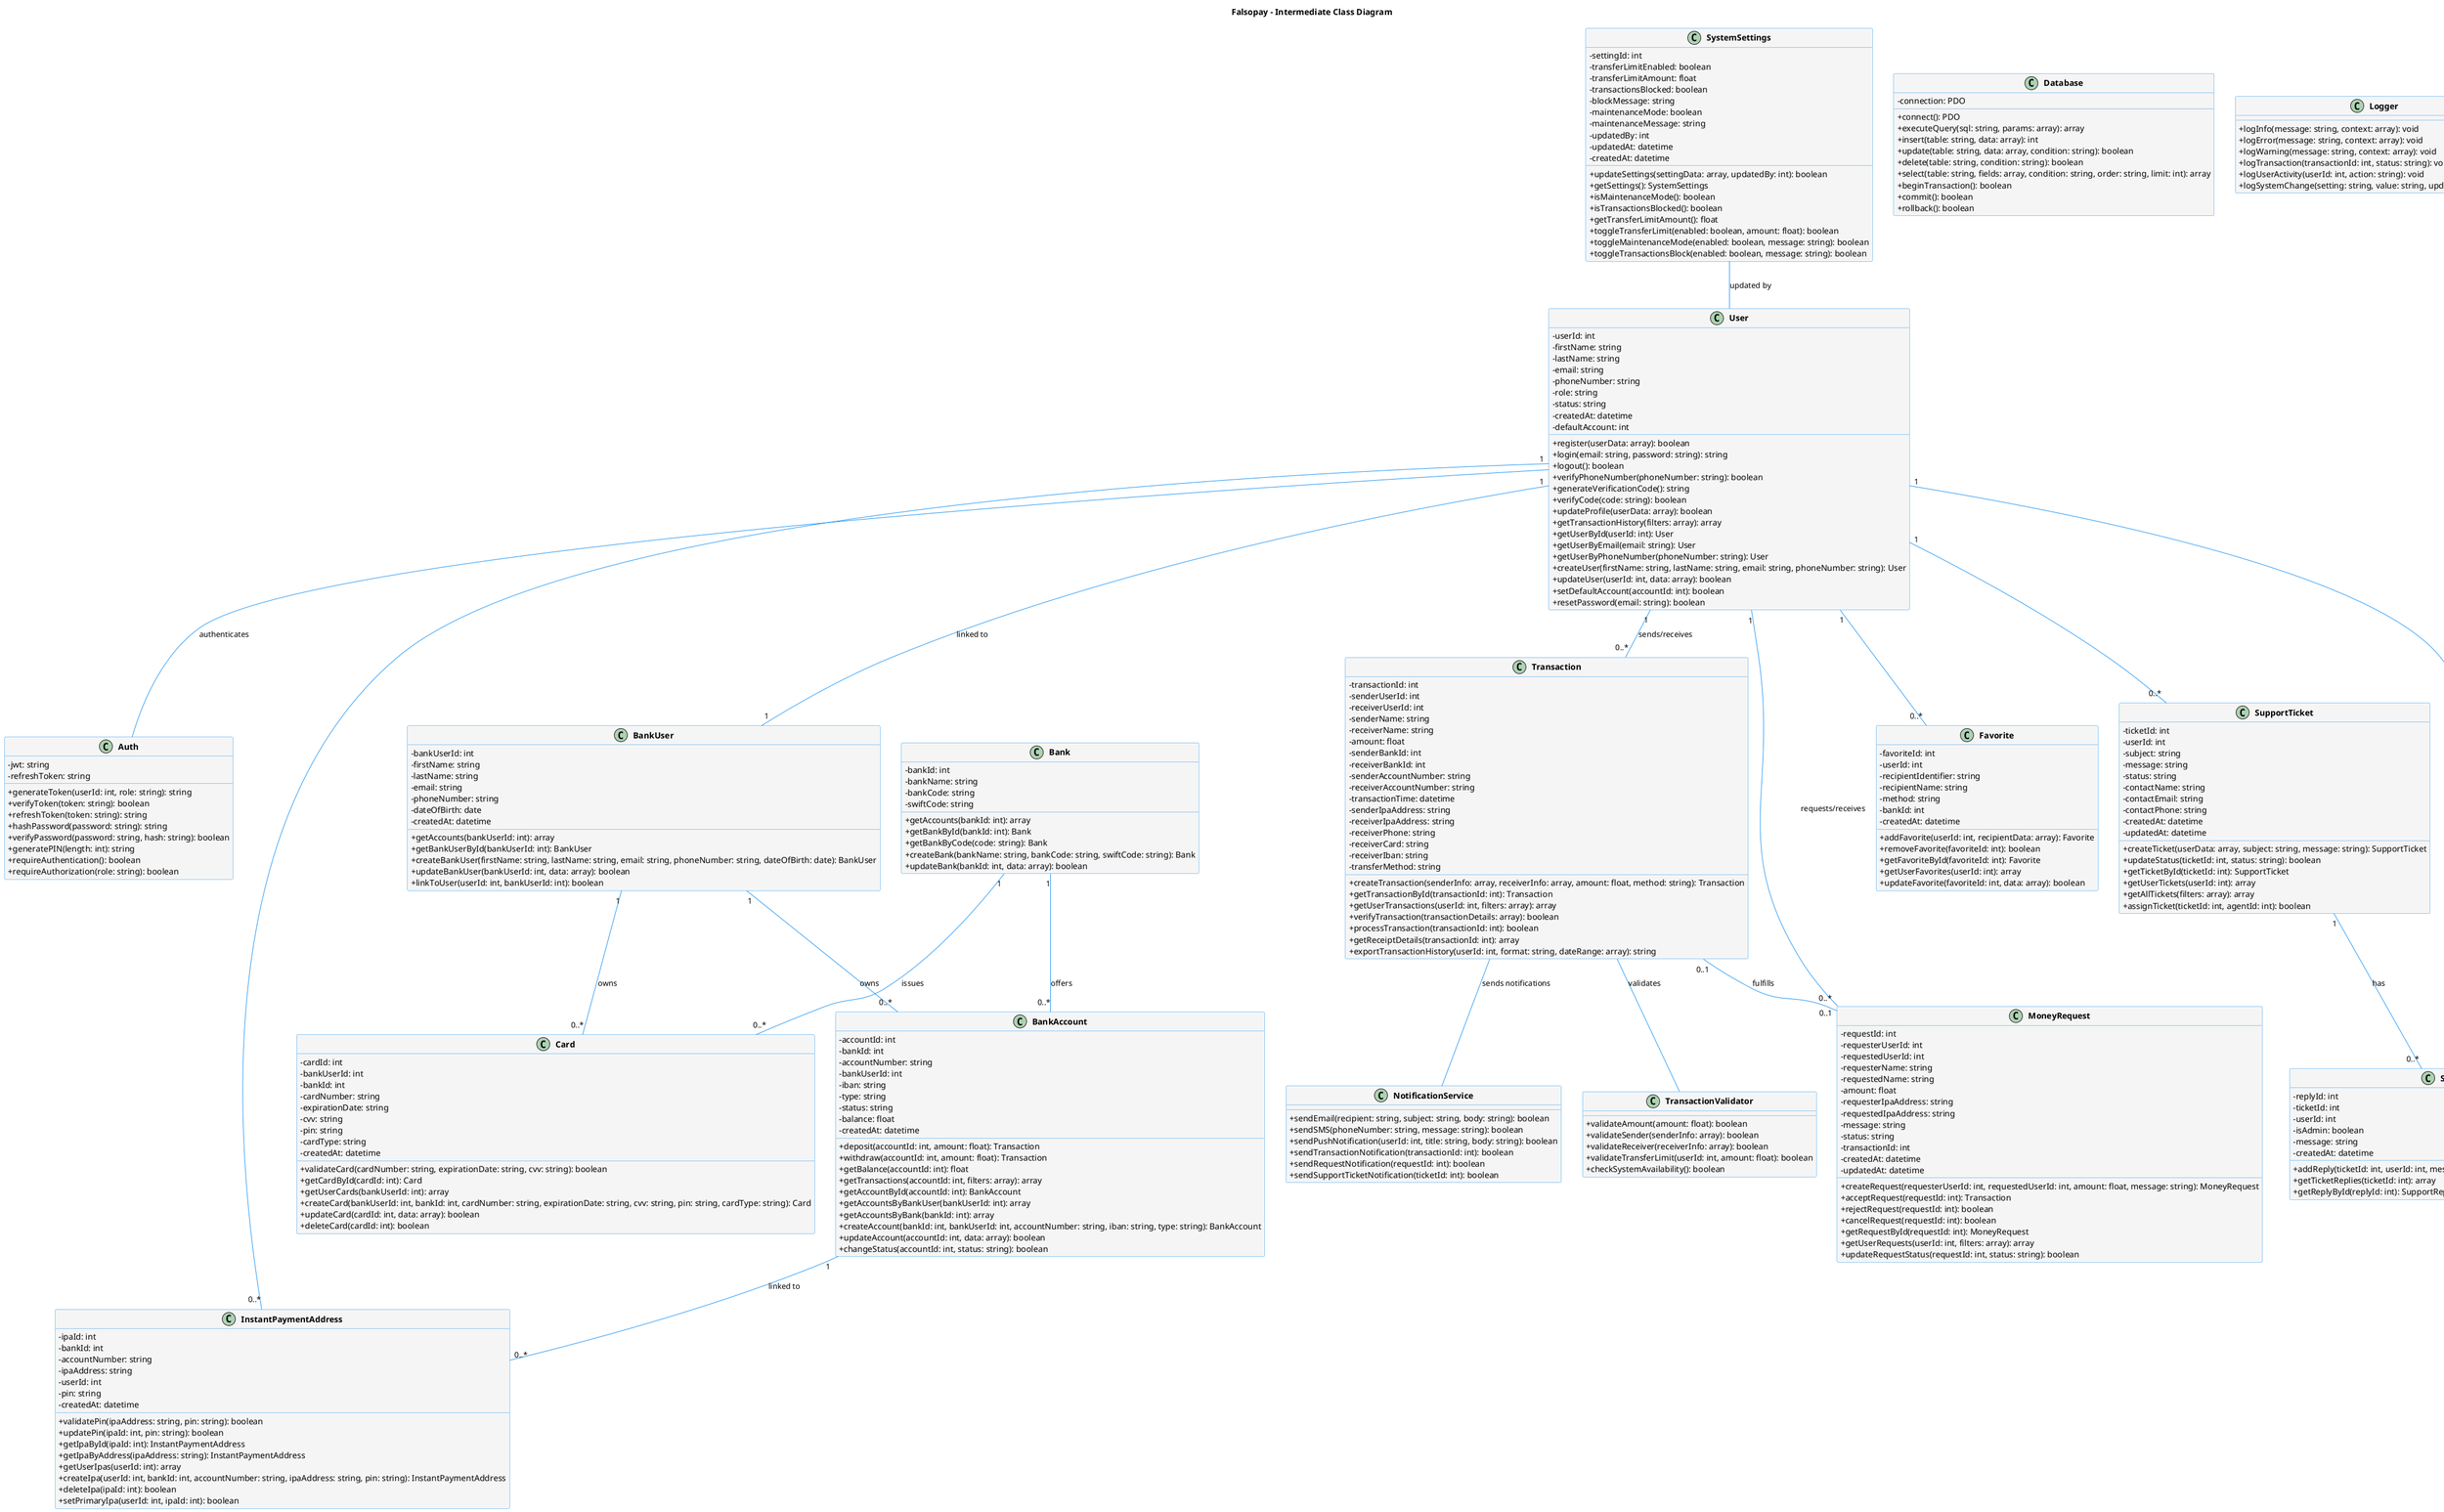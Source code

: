 @startuml Falsopay_Intermediate_Class_Diagram

' Basic styling
skinparam classAttributeIconSize 0
skinparam classFontStyle bold
skinparam classBackgroundColor #f5f5f5
skinparam classBorderColor #2196F3
skinparam arrowColor #2196F3
skinparam stereotypeCBackgroundColor #a3e4d7

' Title
title Falsopay - Intermediate Class Diagram

' User Management
class User {
  -userId: int
  -firstName: string
  -lastName: string
  -email: string
  -phoneNumber: string
  -role: string
  -status: string
  -createdAt: datetime
  -defaultAccount: int
  +register(userData: array): boolean
  +login(email: string, password: string): string
  +logout(): boolean
  +verifyPhoneNumber(phoneNumber: string): boolean
  +generateVerificationCode(): string
  +verifyCode(code: string): boolean
  +updateProfile(userData: array): boolean
  +getTransactionHistory(filters: array): array
  +getUserById(userId: int): User
  +getUserByEmail(email: string): User
  +getUserByPhoneNumber(phoneNumber: string): User
  +createUser(firstName: string, lastName: string, email: string, phoneNumber: string): User
  +updateUser(userId: int, data: array): boolean
  +setDefaultAccount(accountId: int): boolean
  +resetPassword(email: string): boolean
}

' Auth and Security
class Auth {
  -jwt: string
  -refreshToken: string
  +generateToken(userId: int, role: string): string
  +verifyToken(token: string): boolean
  +refreshToken(token: string): string
  +hashPassword(password: string): string
  +verifyPassword(password: string, hash: string): boolean
  +generatePIN(length: int): string
  +requireAuthentication(): boolean
  +requireAuthorization(role: string): boolean
}

' Bank and Account
class Bank {
  -bankId: int
  -bankName: string
  -bankCode: string
  -swiftCode: string
  +getAccounts(bankId: int): array
  +getBankById(bankId: int): Bank
  +getBankByCode(code: string): Bank
  +createBank(bankName: string, bankCode: string, swiftCode: string): Bank
  +updateBank(bankId: int, data: array): boolean
}

class BankUser {
  -bankUserId: int
  -firstName: string
  -lastName: string
  -email: string
  -phoneNumber: string
  -dateOfBirth: date
  -createdAt: datetime
  +getAccounts(bankUserId: int): array
  +getBankUserById(bankUserId: int): BankUser
  +createBankUser(firstName: string, lastName: string, email: string, phoneNumber: string, dateOfBirth: date): BankUser
  +updateBankUser(bankUserId: int, data: array): boolean
  +linkToUser(userId: int, bankUserId: int): boolean
}

class BankAccount {
  -accountId: int
  -bankId: int
  -accountNumber: string
  -bankUserId: int
  -iban: string
  -type: string
  -status: string
  -balance: float
  -createdAt: datetime
  +deposit(accountId: int, amount: float): Transaction
  +withdraw(accountId: int, amount: float): Transaction
  +getBalance(accountId: int): float
  +getTransactions(accountId: int, filters: array): array
  +getAccountById(accountId: int): BankAccount
  +getAccountsByBankUser(bankUserId: int): array
  +getAccountsByBank(bankId: int): array
  +createAccount(bankId: int, bankUserId: int, accountNumber: string, iban: string, type: string): BankAccount
  +updateAccount(accountId: int, data: array): boolean
  +changeStatus(accountId: int, status: string): boolean
}

' Payment Methods
class InstantPaymentAddress {
  -ipaId: int
  -bankId: int
  -accountNumber: string
  -ipaAddress: string
  -userId: int
  -pin: string
  -createdAt: datetime
  +validatePin(ipaAddress: string, pin: string): boolean
  +updatePin(ipaId: int, pin: string): boolean
  +getIpaById(ipaId: int): InstantPaymentAddress
  +getIpaByAddress(ipaAddress: string): InstantPaymentAddress
  +getUserIpas(userId: int): array
  +createIpa(userId: int, bankId: int, accountNumber: string, ipaAddress: string, pin: string): InstantPaymentAddress
  +deleteIpa(ipaId: int): boolean
  +setPrimaryIpa(userId: int, ipaId: int): boolean
}

class Card {
  -cardId: int
  -bankUserId: int
  -bankId: int
  -cardNumber: string
  -expirationDate: string
  -cvv: string
  -pin: string
  -cardType: string
  -createdAt: datetime
  +validateCard(cardNumber: string, expirationDate: string, cvv: string): boolean
  +getCardById(cardId: int): Card
  +getUserCards(bankUserId: int): array
  +createCard(bankUserId: int, bankId: int, cardNumber: string, expirationDate: string, cvv: string, pin: string, cardType: string): Card
  +updateCard(cardId: int, data: array): boolean
  +deleteCard(cardId: int): boolean
}

' Money Transfer
class Transaction {
  -transactionId: int
  -senderUserId: int
  -receiverUserId: int
  -senderName: string
  -receiverName: string
  -amount: float
  -senderBankId: int
  -receiverBankId: int
  -senderAccountNumber: string
  -receiverAccountNumber: string
  -transactionTime: datetime
  -senderIpaAddress: string
  -receiverIpaAddress: string
  -receiverPhone: string
  -receiverCard: string
  -receiverIban: string
  -transferMethod: string
  +createTransaction(senderInfo: array, receiverInfo: array, amount: float, method: string): Transaction
  +getTransactionById(transactionId: int): Transaction
  +getUserTransactions(userId: int, filters: array): array
  +verifyTransaction(transactionDetails: array): boolean
  +processTransaction(transactionId: int): boolean
  +getReceiptDetails(transactionId: int): array
  +exportTransactionHistory(userId: int, format: string, dateRange: array): string
}

class TransactionValidator {
  +validateAmount(amount: float): boolean
  +validateSender(senderInfo: array): boolean
  +validateReceiver(receiverInfo: array): boolean
  +validateTransferLimit(userId: int, amount: float): boolean
  +checkSystemAvailability(): boolean
}

class MoneyRequest {
  -requestId: int
  -requesterUserId: int
  -requestedUserId: int
  -requesterName: string
  -requestedName: string
  -amount: float
  -requesterIpaAddress: string
  -requestedIpaAddress: string
  -message: string
  -status: string
  -transactionId: int
  -createdAt: datetime
  -updatedAt: datetime
  +createRequest(requesterUserId: int, requestedUserId: int, amount: float, message: string): MoneyRequest
  +acceptRequest(requestId: int): Transaction
  +rejectRequest(requestId: int): boolean
  +cancelRequest(requestId: int): boolean
  +getRequestById(requestId: int): MoneyRequest
  +getUserRequests(userId: int, filters: array): array
  +updateRequestStatus(requestId: int, status: string): boolean
}

' User Preferences
class Favorite {
  -favoriteId: int
  -userId: int
  -recipientIdentifier: string
  -recipientName: string
  -method: string
  -bankId: int
  -createdAt: datetime
  +addFavorite(userId: int, recipientData: array): Favorite
  +removeFavorite(favoriteId: int): boolean
  +getFavoriteById(favoriteId: int): Favorite
  +getUserFavorites(userId: int): array
  +updateFavorite(favoriteId: int, data: array): boolean
}

' Support System
class SupportTicket {
  -ticketId: int
  -userId: int
  -subject: string
  -message: string
  -status: string
  -contactName: string
  -contactEmail: string
  -contactPhone: string
  -createdAt: datetime
  -updatedAt: datetime
  +createTicket(userData: array, subject: string, message: string): SupportTicket
  +updateStatus(ticketId: int, status: string): boolean
  +getTicketById(ticketId: int): SupportTicket
  +getUserTickets(userId: int): array
  +getAllTickets(filters: array): array
  +assignTicket(ticketId: int, agentId: int): boolean
}

class SupportReply {
  -replyId: int
  -ticketId: int
  -userId: int
  -isAdmin: boolean
  -message: string
  -createdAt: datetime
  +addReply(ticketId: int, userId: int, message: string, isAdmin: boolean): SupportReply
  +getTicketReplies(ticketId: int): array
  +getReplyById(replyId: int): SupportReply
}

' System Configuration
class SystemSettings {
  -settingId: int
  -transferLimitEnabled: boolean
  -transferLimitAmount: float
  -transactionsBlocked: boolean
  -blockMessage: string
  -maintenanceMode: boolean
  -maintenanceMessage: string
  -updatedBy: int
  -updatedAt: datetime
  -createdAt: datetime
  +updateSettings(settingData: array, updatedBy: int): boolean
  +getSettings(): SystemSettings
  +isMaintenanceMode(): boolean
  +isTransactionsBlocked(): boolean
  +getTransferLimitAmount(): float
  +toggleTransferLimit(enabled: boolean, amount: float): boolean
  +toggleMaintenanceMode(enabled: boolean, message: string): boolean
  +toggleTransactionsBlock(enabled: boolean, message: string): boolean
}

' Notification Service
class NotificationService {
  +sendEmail(recipient: string, subject: string, body: string): boolean
  +sendSMS(phoneNumber: string, message: string): boolean
  +sendPushNotification(userId: int, title: string, body: string): boolean
  +sendTransactionNotification(transactionId: int): boolean
  +sendRequestNotification(requestId: int): boolean
  +sendSupportTicketNotification(ticketId: int): boolean
}

' Database Services
class Database {
  -connection: PDO
  +connect(): PDO
  +executeQuery(sql: string, params: array): array
  +insert(table: string, data: array): int
  +update(table: string, data: array, condition: string): boolean
  +delete(table: string, condition: string): boolean
  +select(table: string, fields: array, condition: string, order: string, limit: int): array
  +beginTransaction(): boolean
  +commit(): boolean
  +rollback(): boolean
}

' Logger Service
class Logger {
  +logInfo(message: string, context: array): void
  +logError(message: string, context: array): void
  +logWarning(message: string, context: array): void
  +logTransaction(transactionId: int, status: string): void
  +logUserActivity(userId: int, action: string): void
  +logSystemChange(setting: string, value: string, updatedBy: int): void
}

' Relationships
User "1" -- "0..*" InstantPaymentAddress
User "1" -- "0..*" Favorite
User "1" -- "0..*" SupportTicket
User "1" -- "0..*" SupportReply
User "1" -- "0..*" Transaction : sends/receives
User "1" -- "0..*" MoneyRequest : requests/receives
User "1" -- "1" BankUser : linked to

Bank "1" -- "0..*" BankAccount : offers
Bank "1" -- "0..*" Card : issues

BankUser "1" -- "0..*" BankAccount : owns
BankUser "1" -- "0..*" Card : owns

SupportTicket "1" -- "0..*" SupportReply : has

BankAccount "1" -- "0..*" InstantPaymentAddress : linked to

Transaction "0..1" -- "0..1" MoneyRequest : fulfills

Transaction -- TransactionValidator : validates
Transaction -- NotificationService : sends notifications
User -- Auth : authenticates
SystemSettings -- User : updated by

@enduml 